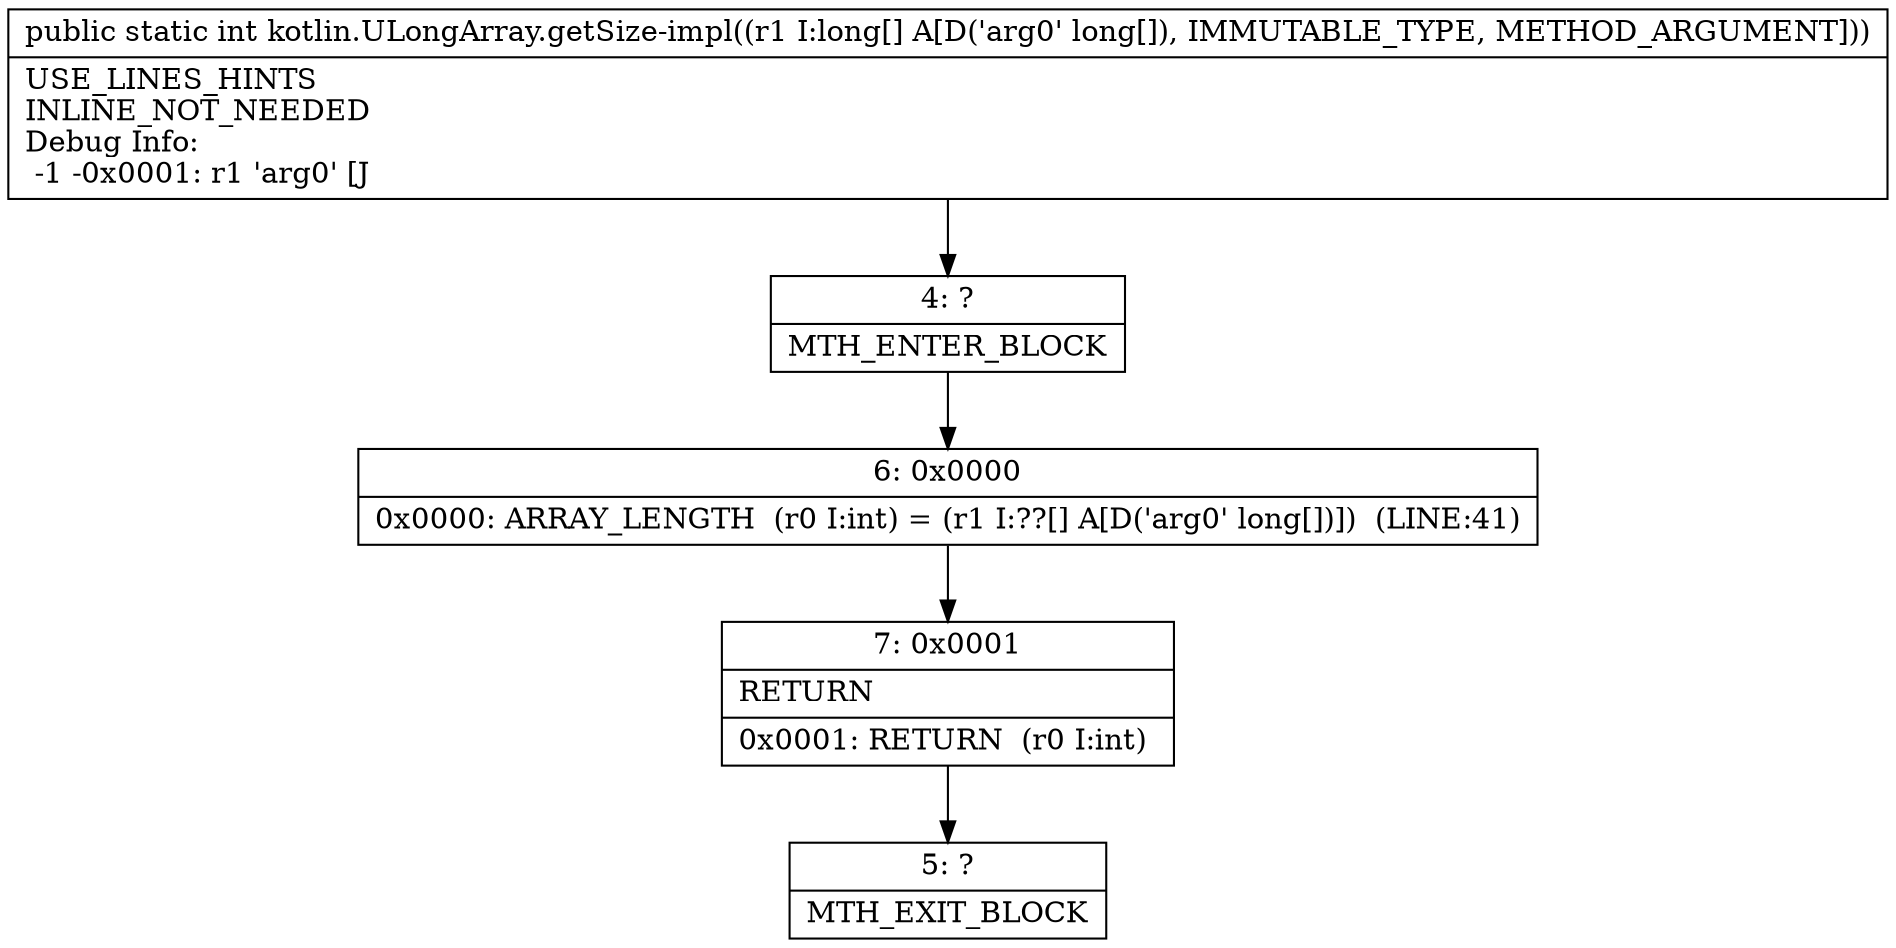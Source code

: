 digraph "CFG forkotlin.ULongArray.getSize\-impl([J)I" {
Node_4 [shape=record,label="{4\:\ ?|MTH_ENTER_BLOCK\l}"];
Node_6 [shape=record,label="{6\:\ 0x0000|0x0000: ARRAY_LENGTH  (r0 I:int) = (r1 I:??[] A[D('arg0' long[])])  (LINE:41)\l}"];
Node_7 [shape=record,label="{7\:\ 0x0001|RETURN\l|0x0001: RETURN  (r0 I:int) \l}"];
Node_5 [shape=record,label="{5\:\ ?|MTH_EXIT_BLOCK\l}"];
MethodNode[shape=record,label="{public static int kotlin.ULongArray.getSize\-impl((r1 I:long[] A[D('arg0' long[]), IMMUTABLE_TYPE, METHOD_ARGUMENT]))  | USE_LINES_HINTS\lINLINE_NOT_NEEDED\lDebug Info:\l  \-1 \-0x0001: r1 'arg0' [J\l}"];
MethodNode -> Node_4;Node_4 -> Node_6;
Node_6 -> Node_7;
Node_7 -> Node_5;
}

